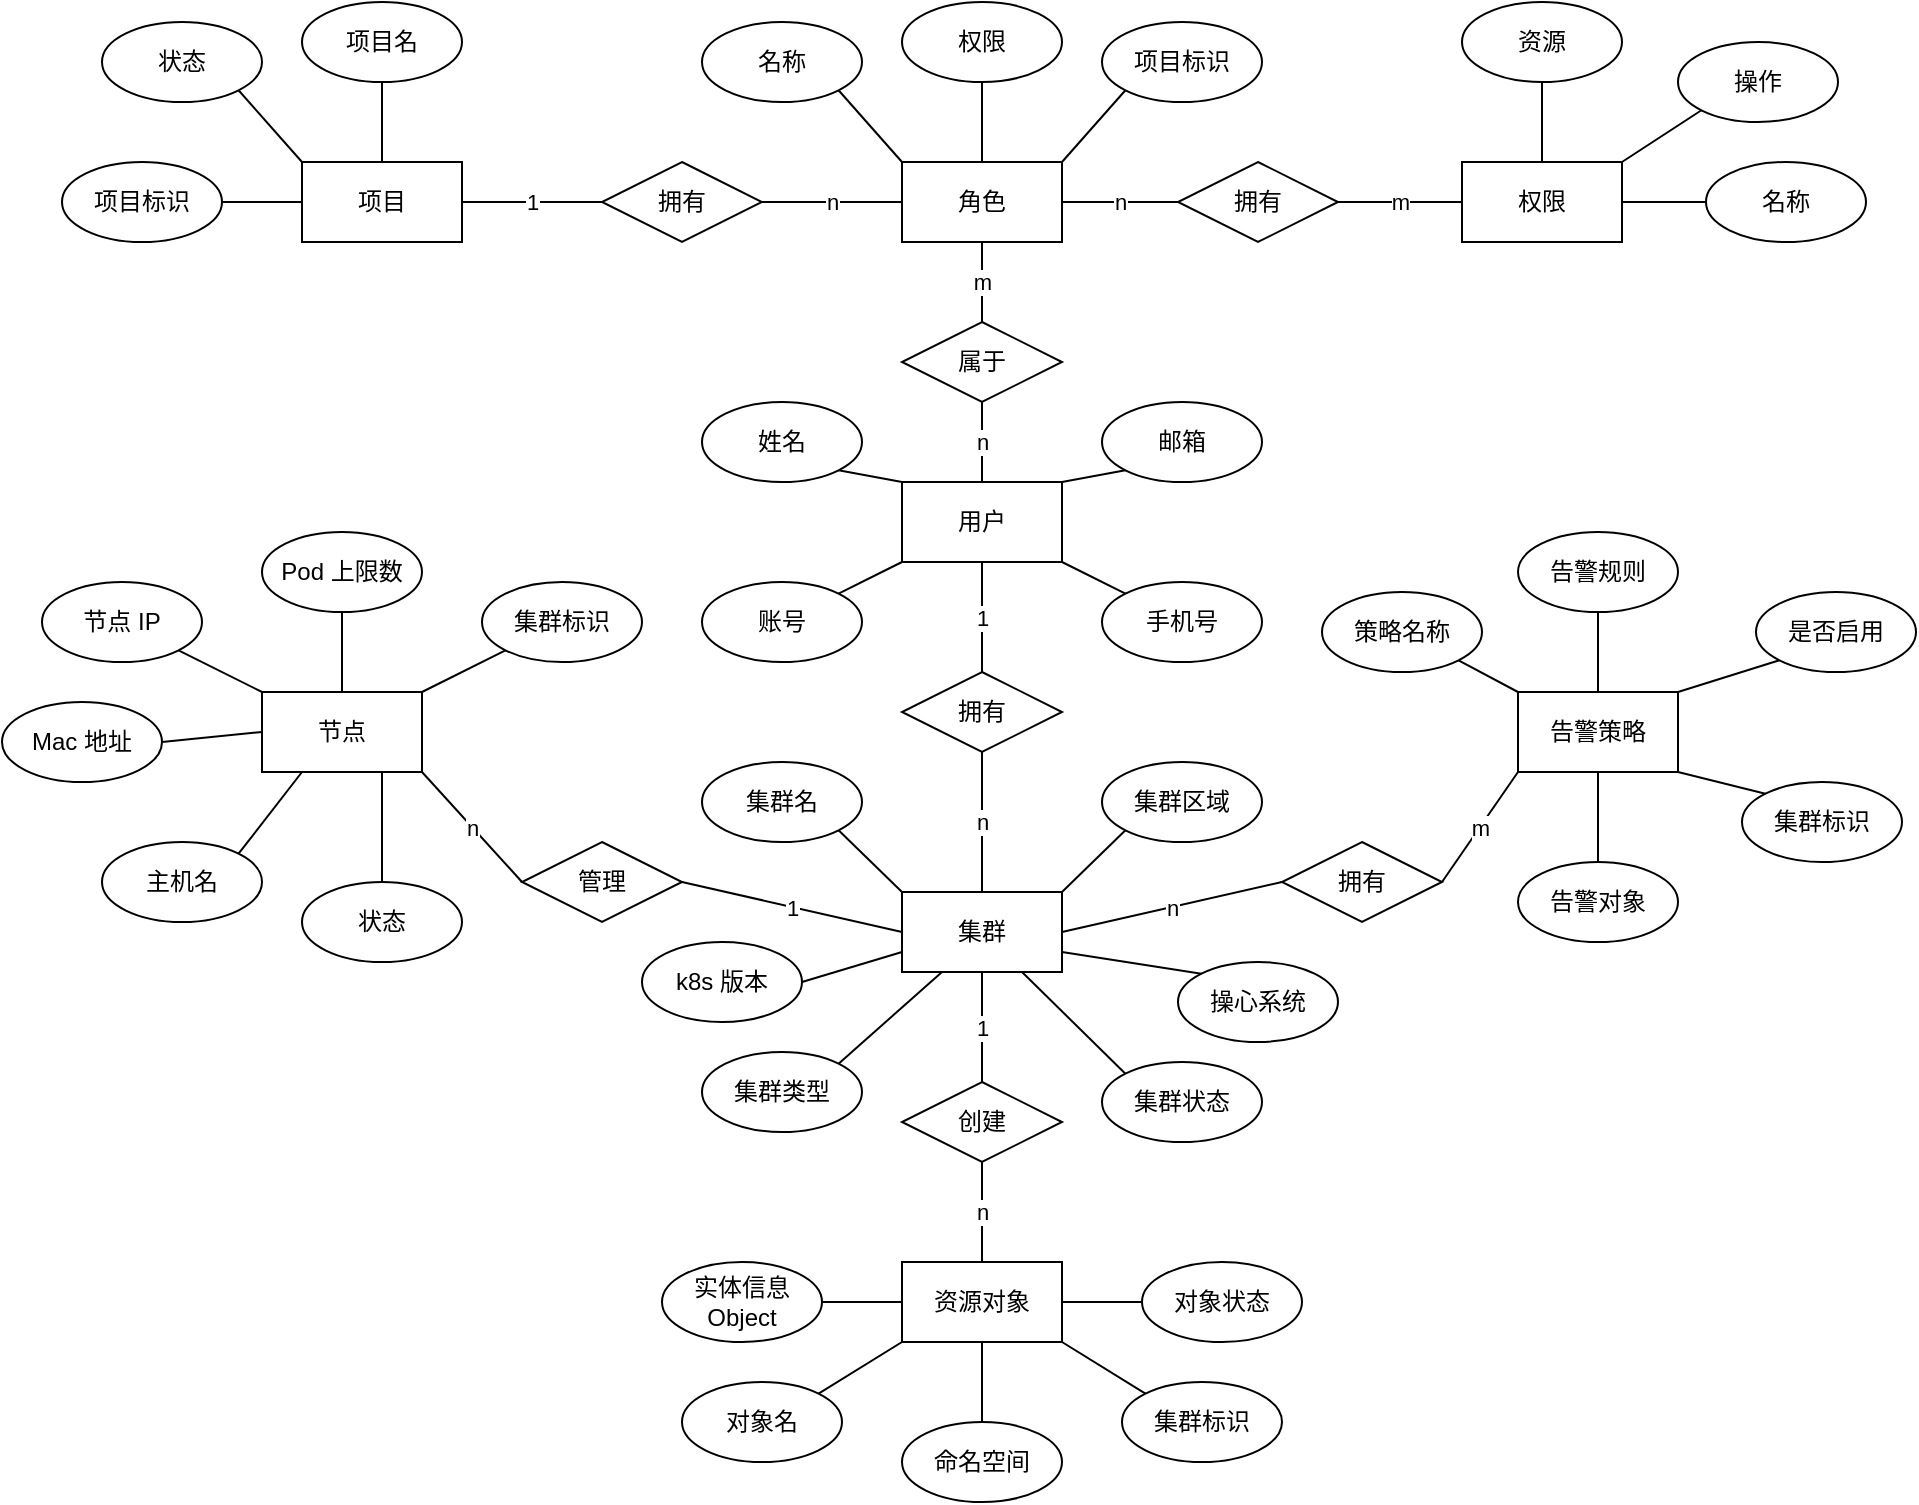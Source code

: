 <mxfile version="19.0.0" type="device"><diagram id="RnZVP1etDsjH3YR8nieD" name="Page-1"><mxGraphModel dx="1917" dy="993" grid="1" gridSize="10" guides="1" tooltips="1" connect="1" arrows="1" fold="1" page="1" pageScale="1" pageWidth="827" pageHeight="1169" math="0" shadow="0"><root><mxCell id="0"/><mxCell id="1" parent="0"/><mxCell id="qAUlLRK8Ggb_ubcgnNV7-116" value="" style="edgeStyle=orthogonalEdgeStyle;rounded=0;orthogonalLoop=1;jettySize=auto;html=1;endArrow=none;endFill=0;" edge="1" parent="1" source="qAUlLRK8Ggb_ubcgnNV7-1" target="qAUlLRK8Ggb_ubcgnNV7-83"><mxGeometry relative="1" as="geometry"/></mxCell><mxCell id="qAUlLRK8Ggb_ubcgnNV7-1" value="项目" style="rounded=0;whiteSpace=wrap;html=1;" vertex="1" parent="1"><mxGeometry x="20" y="280" width="80" height="40" as="geometry"/></mxCell><mxCell id="qAUlLRK8Ggb_ubcgnNV7-2" value="项目名" style="ellipse;whiteSpace=wrap;html=1;" vertex="1" parent="1"><mxGeometry x="20" y="200" width="80" height="40" as="geometry"/></mxCell><mxCell id="qAUlLRK8Ggb_ubcgnNV7-3" value="项目标识" style="ellipse;whiteSpace=wrap;html=1;" vertex="1" parent="1"><mxGeometry x="-100" y="280" width="80" height="40" as="geometry"/></mxCell><mxCell id="qAUlLRK8Ggb_ubcgnNV7-4" value="状态" style="ellipse;whiteSpace=wrap;html=1;" vertex="1" parent="1"><mxGeometry x="-80" y="210" width="80" height="40" as="geometry"/></mxCell><mxCell id="qAUlLRK8Ggb_ubcgnNV7-92" value="" style="edgeStyle=orthogonalEdgeStyle;rounded=0;orthogonalLoop=1;jettySize=auto;html=1;endArrow=none;endFill=0;" edge="1" parent="1" source="qAUlLRK8Ggb_ubcgnNV7-7" target="qAUlLRK8Ggb_ubcgnNV7-83"><mxGeometry relative="1" as="geometry"/></mxCell><mxCell id="qAUlLRK8Ggb_ubcgnNV7-7" value="角色" style="rounded=0;whiteSpace=wrap;html=1;" vertex="1" parent="1"><mxGeometry x="320" y="280" width="80" height="40" as="geometry"/></mxCell><mxCell id="qAUlLRK8Ggb_ubcgnNV7-8" value="用户" style="rounded=0;whiteSpace=wrap;html=1;" vertex="1" parent="1"><mxGeometry x="320" y="440" width="80" height="40" as="geometry"/></mxCell><mxCell id="qAUlLRK8Ggb_ubcgnNV7-9" value="账号" style="ellipse;whiteSpace=wrap;html=1;" vertex="1" parent="1"><mxGeometry x="220" y="490" width="80" height="40" as="geometry"/></mxCell><mxCell id="qAUlLRK8Ggb_ubcgnNV7-10" value="姓名" style="ellipse;whiteSpace=wrap;html=1;" vertex="1" parent="1"><mxGeometry x="220" y="400" width="80" height="40" as="geometry"/></mxCell><mxCell id="qAUlLRK8Ggb_ubcgnNV7-11" value="手机号" style="ellipse;whiteSpace=wrap;html=1;" vertex="1" parent="1"><mxGeometry x="420" y="490" width="80" height="40" as="geometry"/></mxCell><mxCell id="qAUlLRK8Ggb_ubcgnNV7-12" value="邮箱" style="ellipse;whiteSpace=wrap;html=1;" vertex="1" parent="1"><mxGeometry x="420" y="400" width="80" height="40" as="geometry"/></mxCell><mxCell id="qAUlLRK8Ggb_ubcgnNV7-14" value="" style="endArrow=none;html=1;rounded=0;entryX=0;entryY=0.5;entryDx=0;entryDy=0;exitX=1;exitY=0.5;exitDx=0;exitDy=0;" edge="1" parent="1" source="qAUlLRK8Ggb_ubcgnNV7-3" target="qAUlLRK8Ggb_ubcgnNV7-1"><mxGeometry width="50" height="50" relative="1" as="geometry"><mxPoint x="-130" y="430" as="sourcePoint"/><mxPoint x="-80" y="380" as="targetPoint"/></mxGeometry></mxCell><mxCell id="qAUlLRK8Ggb_ubcgnNV7-17" value="" style="endArrow=none;html=1;rounded=0;entryX=0.5;entryY=1;entryDx=0;entryDy=0;exitX=0.5;exitY=0;exitDx=0;exitDy=0;" edge="1" parent="1" source="qAUlLRK8Ggb_ubcgnNV7-1" target="qAUlLRK8Ggb_ubcgnNV7-2"><mxGeometry width="50" height="50" relative="1" as="geometry"><mxPoint x="-190" y="480" as="sourcePoint"/><mxPoint x="-140" y="430" as="targetPoint"/></mxGeometry></mxCell><mxCell id="qAUlLRK8Ggb_ubcgnNV7-18" value="" style="endArrow=none;html=1;rounded=0;entryX=0;entryY=0;entryDx=0;entryDy=0;exitX=1;exitY=1;exitDx=0;exitDy=0;" edge="1" parent="1" source="qAUlLRK8Ggb_ubcgnNV7-4" target="qAUlLRK8Ggb_ubcgnNV7-1"><mxGeometry width="50" height="50" relative="1" as="geometry"><mxPoint x="-140" y="470" as="sourcePoint"/><mxPoint x="-90" y="420" as="targetPoint"/></mxGeometry></mxCell><mxCell id="qAUlLRK8Ggb_ubcgnNV7-19" value="名称" style="ellipse;whiteSpace=wrap;html=1;" vertex="1" parent="1"><mxGeometry x="220" y="210" width="80" height="40" as="geometry"/></mxCell><mxCell id="qAUlLRK8Ggb_ubcgnNV7-20" value="权限" style="ellipse;whiteSpace=wrap;html=1;" vertex="1" parent="1"><mxGeometry x="320" y="200" width="80" height="40" as="geometry"/></mxCell><mxCell id="qAUlLRK8Ggb_ubcgnNV7-21" value="项目标识" style="ellipse;whiteSpace=wrap;html=1;" vertex="1" parent="1"><mxGeometry x="420" y="210" width="80" height="40" as="geometry"/></mxCell><mxCell id="qAUlLRK8Ggb_ubcgnNV7-25" value="权限" style="rounded=0;whiteSpace=wrap;html=1;" vertex="1" parent="1"><mxGeometry x="600" y="280" width="80" height="40" as="geometry"/></mxCell><mxCell id="qAUlLRK8Ggb_ubcgnNV7-26" value="名称" style="ellipse;whiteSpace=wrap;html=1;" vertex="1" parent="1"><mxGeometry x="722" y="280" width="80" height="40" as="geometry"/></mxCell><mxCell id="qAUlLRK8Ggb_ubcgnNV7-27" value="操作" style="ellipse;whiteSpace=wrap;html=1;" vertex="1" parent="1"><mxGeometry x="708" y="220" width="80" height="40" as="geometry"/></mxCell><mxCell id="qAUlLRK8Ggb_ubcgnNV7-28" value="资源" style="ellipse;whiteSpace=wrap;html=1;" vertex="1" parent="1"><mxGeometry x="600" y="200" width="80" height="40" as="geometry"/></mxCell><mxCell id="qAUlLRK8Ggb_ubcgnNV7-29" value="集群" style="rounded=0;whiteSpace=wrap;html=1;" vertex="1" parent="1"><mxGeometry x="320" y="645" width="80" height="40" as="geometry"/></mxCell><mxCell id="qAUlLRK8Ggb_ubcgnNV7-30" value="集群类型" style="ellipse;whiteSpace=wrap;html=1;" vertex="1" parent="1"><mxGeometry x="220" y="725" width="80" height="40" as="geometry"/></mxCell><mxCell id="qAUlLRK8Ggb_ubcgnNV7-31" value="集群名" style="ellipse;whiteSpace=wrap;html=1;" vertex="1" parent="1"><mxGeometry x="220" y="580" width="80" height="40" as="geometry"/></mxCell><mxCell id="qAUlLRK8Ggb_ubcgnNV7-32" value="操心系统" style="ellipse;whiteSpace=wrap;html=1;" vertex="1" parent="1"><mxGeometry x="458" y="680" width="80" height="40" as="geometry"/></mxCell><mxCell id="qAUlLRK8Ggb_ubcgnNV7-33" value="集群区域" style="ellipse;whiteSpace=wrap;html=1;" vertex="1" parent="1"><mxGeometry x="420" y="580" width="80" height="40" as="geometry"/></mxCell><mxCell id="qAUlLRK8Ggb_ubcgnNV7-34" value="k8s 版本" style="ellipse;whiteSpace=wrap;html=1;" vertex="1" parent="1"><mxGeometry x="190" y="670" width="80" height="40" as="geometry"/></mxCell><mxCell id="qAUlLRK8Ggb_ubcgnNV7-35" value="节点" style="rounded=0;whiteSpace=wrap;html=1;" vertex="1" parent="1"><mxGeometry y="545" width="80" height="40" as="geometry"/></mxCell><mxCell id="qAUlLRK8Ggb_ubcgnNV7-36" value="Mac 地址" style="ellipse;whiteSpace=wrap;html=1;" vertex="1" parent="1"><mxGeometry x="-130" y="550" width="80" height="40" as="geometry"/></mxCell><mxCell id="qAUlLRK8Ggb_ubcgnNV7-37" value="节点 IP" style="ellipse;whiteSpace=wrap;html=1;" vertex="1" parent="1"><mxGeometry x="-110" y="490" width="80" height="40" as="geometry"/></mxCell><mxCell id="qAUlLRK8Ggb_ubcgnNV7-38" value="集群标识" style="ellipse;whiteSpace=wrap;html=1;" vertex="1" parent="1"><mxGeometry x="110" y="490" width="80" height="40" as="geometry"/></mxCell><mxCell id="qAUlLRK8Ggb_ubcgnNV7-39" value="状态" style="ellipse;whiteSpace=wrap;html=1;" vertex="1" parent="1"><mxGeometry x="20" y="640" width="80" height="40" as="geometry"/></mxCell><mxCell id="qAUlLRK8Ggb_ubcgnNV7-40" value="主机名" style="ellipse;whiteSpace=wrap;html=1;" vertex="1" parent="1"><mxGeometry x="-80" y="620" width="80" height="40" as="geometry"/></mxCell><mxCell id="qAUlLRK8Ggb_ubcgnNV7-41" value="Pod 上限数" style="ellipse;whiteSpace=wrap;html=1;" vertex="1" parent="1"><mxGeometry y="465" width="80" height="40" as="geometry"/></mxCell><mxCell id="qAUlLRK8Ggb_ubcgnNV7-48" value="告警策略" style="rounded=0;whiteSpace=wrap;html=1;" vertex="1" parent="1"><mxGeometry x="628" y="545" width="80" height="40" as="geometry"/></mxCell><mxCell id="qAUlLRK8Ggb_ubcgnNV7-49" value="是否启用" style="ellipse;whiteSpace=wrap;html=1;" vertex="1" parent="1"><mxGeometry x="747" y="495" width="80" height="40" as="geometry"/></mxCell><mxCell id="qAUlLRK8Ggb_ubcgnNV7-50" value="告警规则" style="ellipse;whiteSpace=wrap;html=1;" vertex="1" parent="1"><mxGeometry x="628" y="465" width="80" height="40" as="geometry"/></mxCell><mxCell id="qAUlLRK8Ggb_ubcgnNV7-51" value="集群标识" style="ellipse;whiteSpace=wrap;html=1;" vertex="1" parent="1"><mxGeometry x="740" y="590" width="80" height="40" as="geometry"/></mxCell><mxCell id="qAUlLRK8Ggb_ubcgnNV7-52" value="策略名称" style="ellipse;whiteSpace=wrap;html=1;" vertex="1" parent="1"><mxGeometry x="530" y="495" width="80" height="40" as="geometry"/></mxCell><mxCell id="qAUlLRK8Ggb_ubcgnNV7-53" value="告警对象" style="ellipse;whiteSpace=wrap;html=1;" vertex="1" parent="1"><mxGeometry x="628" y="630" width="80" height="40" as="geometry"/></mxCell><mxCell id="qAUlLRK8Ggb_ubcgnNV7-54" value="资源对象" style="rounded=0;whiteSpace=wrap;html=1;" vertex="1" parent="1"><mxGeometry x="320" y="830" width="80" height="40" as="geometry"/></mxCell><mxCell id="qAUlLRK8Ggb_ubcgnNV7-55" value="命名空间" style="ellipse;whiteSpace=wrap;html=1;" vertex="1" parent="1"><mxGeometry x="320" y="910" width="80" height="40" as="geometry"/></mxCell><mxCell id="qAUlLRK8Ggb_ubcgnNV7-56" value="对象名" style="ellipse;whiteSpace=wrap;html=1;" vertex="1" parent="1"><mxGeometry x="210" y="890" width="80" height="40" as="geometry"/></mxCell><mxCell id="qAUlLRK8Ggb_ubcgnNV7-57" value="对象状态" style="ellipse;whiteSpace=wrap;html=1;" vertex="1" parent="1"><mxGeometry x="440" y="830" width="80" height="40" as="geometry"/></mxCell><mxCell id="qAUlLRK8Ggb_ubcgnNV7-58" value="实体信息 Object" style="ellipse;whiteSpace=wrap;html=1;" vertex="1" parent="1"><mxGeometry x="200" y="830" width="80" height="40" as="geometry"/></mxCell><mxCell id="qAUlLRK8Ggb_ubcgnNV7-59" value="集群标识" style="ellipse;whiteSpace=wrap;html=1;" vertex="1" parent="1"><mxGeometry x="430" y="890" width="80" height="40" as="geometry"/></mxCell><mxCell id="qAUlLRK8Ggb_ubcgnNV7-61" value="" style="endArrow=none;html=1;rounded=0;entryX=0.5;entryY=0;entryDx=0;entryDy=0;exitX=0.5;exitY=1;exitDx=0;exitDy=0;" edge="1" parent="1" source="qAUlLRK8Ggb_ubcgnNV7-20" target="qAUlLRK8Ggb_ubcgnNV7-7"><mxGeometry width="50" height="50" relative="1" as="geometry"><mxPoint x="-80" y="450" as="sourcePoint"/><mxPoint x="-30" y="400" as="targetPoint"/></mxGeometry></mxCell><mxCell id="qAUlLRK8Ggb_ubcgnNV7-62" value="" style="endArrow=none;html=1;rounded=0;entryX=0;entryY=0;entryDx=0;entryDy=0;exitX=1;exitY=1;exitDx=0;exitDy=0;" edge="1" parent="1" source="qAUlLRK8Ggb_ubcgnNV7-19" target="qAUlLRK8Ggb_ubcgnNV7-7"><mxGeometry width="50" height="50" relative="1" as="geometry"><mxPoint x="40" y="430" as="sourcePoint"/><mxPoint x="90" y="390" as="targetPoint"/></mxGeometry></mxCell><mxCell id="qAUlLRK8Ggb_ubcgnNV7-63" value="" style="endArrow=none;html=1;rounded=0;entryX=0;entryY=1;entryDx=0;entryDy=0;exitX=1;exitY=0;exitDx=0;exitDy=0;" edge="1" parent="1" source="qAUlLRK8Ggb_ubcgnNV7-7" target="qAUlLRK8Ggb_ubcgnNV7-21"><mxGeometry width="50" height="50" relative="1" as="geometry"><mxPoint x="430" y="300" as="sourcePoint"/><mxPoint x="130" y="390" as="targetPoint"/></mxGeometry></mxCell><mxCell id="qAUlLRK8Ggb_ubcgnNV7-64" value="" style="endArrow=none;html=1;rounded=0;entryX=0.5;entryY=1;entryDx=0;entryDy=0;" edge="1" parent="1" source="qAUlLRK8Ggb_ubcgnNV7-25" target="qAUlLRK8Ggb_ubcgnNV7-28"><mxGeometry width="50" height="50" relative="1" as="geometry"><mxPoint x="610" y="490" as="sourcePoint"/><mxPoint x="650" y="220" as="targetPoint"/></mxGeometry></mxCell><mxCell id="qAUlLRK8Ggb_ubcgnNV7-65" value="" style="endArrow=none;html=1;rounded=0;entryX=0;entryY=1;entryDx=0;entryDy=0;exitX=1;exitY=0;exitDx=0;exitDy=0;" edge="1" parent="1" source="qAUlLRK8Ggb_ubcgnNV7-25" target="qAUlLRK8Ggb_ubcgnNV7-27"><mxGeometry width="50" height="50" relative="1" as="geometry"><mxPoint x="120" y="420" as="sourcePoint"/><mxPoint x="170" y="370" as="targetPoint"/></mxGeometry></mxCell><mxCell id="qAUlLRK8Ggb_ubcgnNV7-66" value="" style="endArrow=none;html=1;rounded=0;entryX=0;entryY=0.5;entryDx=0;entryDy=0;exitX=1;exitY=0.5;exitDx=0;exitDy=0;" edge="1" parent="1" source="qAUlLRK8Ggb_ubcgnNV7-25" target="qAUlLRK8Ggb_ubcgnNV7-26"><mxGeometry width="50" height="50" relative="1" as="geometry"><mxPoint x="640" y="490" as="sourcePoint"/><mxPoint x="690" y="440" as="targetPoint"/></mxGeometry></mxCell><mxCell id="qAUlLRK8Ggb_ubcgnNV7-67" value="拥有" style="rhombus;whiteSpace=wrap;html=1;" vertex="1" parent="1"><mxGeometry x="458" y="280" width="80" height="40" as="geometry"/></mxCell><mxCell id="qAUlLRK8Ggb_ubcgnNV7-71" value="n" style="endArrow=none;html=1;rounded=0;endFill=0;exitX=1;exitY=0.5;exitDx=0;exitDy=0;entryX=0;entryY=0.5;entryDx=0;entryDy=0;" edge="1" parent="1" source="qAUlLRK8Ggb_ubcgnNV7-7" target="qAUlLRK8Ggb_ubcgnNV7-67"><mxGeometry relative="1" as="geometry"><mxPoint x="560" y="400" as="sourcePoint"/><mxPoint x="660" y="400" as="targetPoint"/></mxGeometry></mxCell><mxCell id="qAUlLRK8Ggb_ubcgnNV7-72" value="n" style="edgeLabel;resizable=0;html=1;align=center;verticalAlign=middle;" connectable="0" vertex="1" parent="qAUlLRK8Ggb_ubcgnNV7-71"><mxGeometry relative="1" as="geometry"/></mxCell><mxCell id="qAUlLRK8Ggb_ubcgnNV7-73" value="" style="endArrow=none;html=1;rounded=0;endFill=0;exitX=1;exitY=0.5;exitDx=0;exitDy=0;entryX=0;entryY=0.5;entryDx=0;entryDy=0;" edge="1" parent="1" source="qAUlLRK8Ggb_ubcgnNV7-67" target="qAUlLRK8Ggb_ubcgnNV7-25"><mxGeometry relative="1" as="geometry"><mxPoint x="570" y="410" as="sourcePoint"/><mxPoint x="670" y="410" as="targetPoint"/></mxGeometry></mxCell><mxCell id="qAUlLRK8Ggb_ubcgnNV7-74" value="m" style="edgeLabel;resizable=0;html=1;align=center;verticalAlign=middle;" connectable="0" vertex="1" parent="qAUlLRK8Ggb_ubcgnNV7-73"><mxGeometry relative="1" as="geometry"/></mxCell><mxCell id="qAUlLRK8Ggb_ubcgnNV7-75" value="" style="endArrow=none;html=1;rounded=0;endFill=0;entryX=0;entryY=0.5;entryDx=0;entryDy=0;exitX=1;exitY=0.5;exitDx=0;exitDy=0;" edge="1" parent="1" source="qAUlLRK8Ggb_ubcgnNV7-83" target="qAUlLRK8Ggb_ubcgnNV7-7"><mxGeometry relative="1" as="geometry"><mxPoint x="100" y="90" as="sourcePoint"/><mxPoint x="200" y="130" as="targetPoint"/></mxGeometry></mxCell><mxCell id="qAUlLRK8Ggb_ubcgnNV7-76" value="n" style="edgeLabel;resizable=0;html=1;align=center;verticalAlign=middle;" connectable="0" vertex="1" parent="qAUlLRK8Ggb_ubcgnNV7-75"><mxGeometry relative="1" as="geometry"/></mxCell><mxCell id="qAUlLRK8Ggb_ubcgnNV7-83" value="拥有" style="rhombus;whiteSpace=wrap;html=1;" vertex="1" parent="1"><mxGeometry x="170" y="280" width="80" height="40" as="geometry"/></mxCell><mxCell id="qAUlLRK8Ggb_ubcgnNV7-84" value="" style="endArrow=none;html=1;rounded=0;endFill=0;entryX=0;entryY=0.5;entryDx=0;entryDy=0;exitX=1;exitY=0.5;exitDx=0;exitDy=0;" edge="1" parent="1" source="qAUlLRK8Ggb_ubcgnNV7-1" target="qAUlLRK8Ggb_ubcgnNV7-83"><mxGeometry relative="1" as="geometry"><mxPoint x="120" y="350" as="sourcePoint"/><mxPoint x="200" y="350" as="targetPoint"/></mxGeometry></mxCell><mxCell id="qAUlLRK8Ggb_ubcgnNV7-85" value="1" style="edgeLabel;resizable=0;html=1;align=center;verticalAlign=middle;" connectable="0" vertex="1" parent="qAUlLRK8Ggb_ubcgnNV7-84"><mxGeometry relative="1" as="geometry"/></mxCell><mxCell id="qAUlLRK8Ggb_ubcgnNV7-86" value="属于" style="rhombus;whiteSpace=wrap;html=1;" vertex="1" parent="1"><mxGeometry x="320" y="360" width="80" height="40" as="geometry"/></mxCell><mxCell id="qAUlLRK8Ggb_ubcgnNV7-87" value="" style="endArrow=none;html=1;rounded=0;endFill=0;entryX=0.5;entryY=0;entryDx=0;entryDy=0;exitX=0.5;exitY=1;exitDx=0;exitDy=0;" edge="1" parent="1" source="qAUlLRK8Ggb_ubcgnNV7-86" target="qAUlLRK8Ggb_ubcgnNV7-8"><mxGeometry relative="1" as="geometry"><mxPoint x="260" y="310" as="sourcePoint"/><mxPoint x="330" y="310" as="targetPoint"/></mxGeometry></mxCell><mxCell id="qAUlLRK8Ggb_ubcgnNV7-88" value="n" style="edgeLabel;resizable=0;html=1;align=center;verticalAlign=middle;" connectable="0" vertex="1" parent="qAUlLRK8Ggb_ubcgnNV7-87"><mxGeometry relative="1" as="geometry"/></mxCell><mxCell id="qAUlLRK8Ggb_ubcgnNV7-90" value="" style="endArrow=none;html=1;rounded=0;endFill=0;exitX=0.5;exitY=1;exitDx=0;exitDy=0;entryX=0.5;entryY=0;entryDx=0;entryDy=0;" edge="1" parent="1" source="qAUlLRK8Ggb_ubcgnNV7-7" target="qAUlLRK8Ggb_ubcgnNV7-86"><mxGeometry relative="1" as="geometry"><mxPoint x="538" y="350" as="sourcePoint"/><mxPoint x="600" y="350" as="targetPoint"/></mxGeometry></mxCell><mxCell id="qAUlLRK8Ggb_ubcgnNV7-91" value="m" style="edgeLabel;resizable=0;html=1;align=center;verticalAlign=middle;" connectable="0" vertex="1" parent="qAUlLRK8Ggb_ubcgnNV7-90"><mxGeometry relative="1" as="geometry"/></mxCell><mxCell id="qAUlLRK8Ggb_ubcgnNV7-93" value="" style="endArrow=none;html=1;rounded=0;entryX=0;entryY=0;entryDx=0;entryDy=0;exitX=1;exitY=1;exitDx=0;exitDy=0;" edge="1" parent="1" source="qAUlLRK8Ggb_ubcgnNV7-10" target="qAUlLRK8Ggb_ubcgnNV7-8"><mxGeometry width="50" height="50" relative="1" as="geometry"><mxPoint x="80" y="420" as="sourcePoint"/><mxPoint x="130" y="370" as="targetPoint"/></mxGeometry></mxCell><mxCell id="qAUlLRK8Ggb_ubcgnNV7-94" value="" style="endArrow=none;html=1;rounded=0;entryX=0;entryY=1;entryDx=0;entryDy=0;exitX=1;exitY=0;exitDx=0;exitDy=0;" edge="1" parent="1" source="qAUlLRK8Ggb_ubcgnNV7-9" target="qAUlLRK8Ggb_ubcgnNV7-8"><mxGeometry width="50" height="50" relative="1" as="geometry"><mxPoint x="-100" y="450" as="sourcePoint"/><mxPoint x="-50" y="400" as="targetPoint"/></mxGeometry></mxCell><mxCell id="qAUlLRK8Ggb_ubcgnNV7-95" value="" style="endArrow=none;html=1;rounded=0;entryX=0;entryY=1;entryDx=0;entryDy=0;exitX=1;exitY=0;exitDx=0;exitDy=0;" edge="1" parent="1" source="qAUlLRK8Ggb_ubcgnNV7-8" target="qAUlLRK8Ggb_ubcgnNV7-12"><mxGeometry width="50" height="50" relative="1" as="geometry"><mxPoint x="20" y="440" as="sourcePoint"/><mxPoint x="70" y="390" as="targetPoint"/></mxGeometry></mxCell><mxCell id="qAUlLRK8Ggb_ubcgnNV7-96" value="" style="endArrow=none;html=1;rounded=0;entryX=0;entryY=0;entryDx=0;entryDy=0;exitX=1;exitY=1;exitDx=0;exitDy=0;" edge="1" parent="1" source="qAUlLRK8Ggb_ubcgnNV7-8" target="qAUlLRK8Ggb_ubcgnNV7-11"><mxGeometry width="50" height="50" relative="1" as="geometry"><mxPoint x="260" y="600" as="sourcePoint"/><mxPoint x="310" y="550" as="targetPoint"/></mxGeometry></mxCell><mxCell id="qAUlLRK8Ggb_ubcgnNV7-97" value="拥有" style="rhombus;whiteSpace=wrap;html=1;" vertex="1" parent="1"><mxGeometry x="320" y="535" width="80" height="40" as="geometry"/></mxCell><mxCell id="qAUlLRK8Ggb_ubcgnNV7-98" value="" style="endArrow=none;html=1;rounded=0;endFill=0;entryX=0.5;entryY=0;entryDx=0;entryDy=0;exitX=0.5;exitY=1;exitDx=0;exitDy=0;" edge="1" parent="1" source="qAUlLRK8Ggb_ubcgnNV7-8" target="qAUlLRK8Ggb_ubcgnNV7-97"><mxGeometry relative="1" as="geometry"><mxPoint x="130" y="399" as="sourcePoint"/><mxPoint x="200" y="399" as="targetPoint"/></mxGeometry></mxCell><mxCell id="qAUlLRK8Ggb_ubcgnNV7-99" value="1" style="edgeLabel;resizable=0;html=1;align=center;verticalAlign=middle;" connectable="0" vertex="1" parent="qAUlLRK8Ggb_ubcgnNV7-98"><mxGeometry relative="1" as="geometry"/></mxCell><mxCell id="qAUlLRK8Ggb_ubcgnNV7-100" value="" style="endArrow=none;html=1;rounded=0;endFill=0;entryX=0.5;entryY=0;entryDx=0;entryDy=0;exitX=0.5;exitY=1;exitDx=0;exitDy=0;" edge="1" parent="1" source="qAUlLRK8Ggb_ubcgnNV7-97" target="qAUlLRK8Ggb_ubcgnNV7-29"><mxGeometry relative="1" as="geometry"><mxPoint x="126" y="370" as="sourcePoint"/><mxPoint x="196" y="370" as="targetPoint"/></mxGeometry></mxCell><mxCell id="qAUlLRK8Ggb_ubcgnNV7-101" value="n" style="edgeLabel;resizable=0;html=1;align=center;verticalAlign=middle;" connectable="0" vertex="1" parent="qAUlLRK8Ggb_ubcgnNV7-100"><mxGeometry relative="1" as="geometry"/></mxCell><mxCell id="qAUlLRK8Ggb_ubcgnNV7-102" value="管理" style="rhombus;whiteSpace=wrap;html=1;" vertex="1" parent="1"><mxGeometry x="130" y="620" width="80" height="40" as="geometry"/></mxCell><mxCell id="qAUlLRK8Ggb_ubcgnNV7-103" value="" style="endArrow=none;html=1;rounded=0;endFill=0;entryX=1;entryY=0.5;entryDx=0;entryDy=0;exitX=0;exitY=0.5;exitDx=0;exitDy=0;" edge="1" parent="1" source="qAUlLRK8Ggb_ubcgnNV7-29" target="qAUlLRK8Ggb_ubcgnNV7-102"><mxGeometry relative="1" as="geometry"><mxPoint x="140" y="715" as="sourcePoint"/><mxPoint x="140" y="770" as="targetPoint"/></mxGeometry></mxCell><mxCell id="qAUlLRK8Ggb_ubcgnNV7-104" value="1" style="edgeLabel;resizable=0;html=1;align=center;verticalAlign=middle;" connectable="0" vertex="1" parent="qAUlLRK8Ggb_ubcgnNV7-103"><mxGeometry relative="1" as="geometry"/></mxCell><mxCell id="qAUlLRK8Ggb_ubcgnNV7-105" value="" style="endArrow=none;html=1;rounded=0;endFill=0;entryX=1;entryY=1;entryDx=0;entryDy=0;exitX=0;exitY=0.5;exitDx=0;exitDy=0;" edge="1" parent="1" source="qAUlLRK8Ggb_ubcgnNV7-102" target="qAUlLRK8Ggb_ubcgnNV7-35"><mxGeometry relative="1" as="geometry"><mxPoint x="90" y="735" as="sourcePoint"/><mxPoint x="90" y="805" as="targetPoint"/></mxGeometry></mxCell><mxCell id="qAUlLRK8Ggb_ubcgnNV7-106" value="n" style="edgeLabel;resizable=0;html=1;align=center;verticalAlign=middle;" connectable="0" vertex="1" parent="qAUlLRK8Ggb_ubcgnNV7-105"><mxGeometry relative="1" as="geometry"/></mxCell><mxCell id="qAUlLRK8Ggb_ubcgnNV7-107" value="拥有" style="rhombus;whiteSpace=wrap;html=1;" vertex="1" parent="1"><mxGeometry x="510" y="620" width="80" height="40" as="geometry"/></mxCell><mxCell id="qAUlLRK8Ggb_ubcgnNV7-108" value="" style="endArrow=none;html=1;rounded=0;endFill=0;entryX=0;entryY=0.5;entryDx=0;entryDy=0;exitX=1;exitY=0.5;exitDx=0;exitDy=0;" edge="1" parent="1" source="qAUlLRK8Ggb_ubcgnNV7-29" target="qAUlLRK8Ggb_ubcgnNV7-107"><mxGeometry relative="1" as="geometry"><mxPoint x="370" y="585" as="sourcePoint"/><mxPoint x="370" y="655" as="targetPoint"/></mxGeometry></mxCell><mxCell id="qAUlLRK8Ggb_ubcgnNV7-109" value="n" style="edgeLabel;resizable=0;html=1;align=center;verticalAlign=middle;" connectable="0" vertex="1" parent="qAUlLRK8Ggb_ubcgnNV7-108"><mxGeometry relative="1" as="geometry"/></mxCell><mxCell id="qAUlLRK8Ggb_ubcgnNV7-110" value="" style="endArrow=none;html=1;rounded=0;endFill=0;exitX=1;exitY=0.5;exitDx=0;exitDy=0;entryX=0;entryY=1;entryDx=0;entryDy=0;" edge="1" parent="1" source="qAUlLRK8Ggb_ubcgnNV7-107" target="qAUlLRK8Ggb_ubcgnNV7-48"><mxGeometry relative="1" as="geometry"><mxPoint x="538" y="450" as="sourcePoint"/><mxPoint x="600" y="450" as="targetPoint"/></mxGeometry></mxCell><mxCell id="qAUlLRK8Ggb_ubcgnNV7-111" value="m" style="edgeLabel;resizable=0;html=1;align=center;verticalAlign=middle;" connectable="0" vertex="1" parent="qAUlLRK8Ggb_ubcgnNV7-110"><mxGeometry relative="1" as="geometry"/></mxCell><mxCell id="qAUlLRK8Ggb_ubcgnNV7-115" value="创建" style="rhombus;whiteSpace=wrap;html=1;" vertex="1" parent="1"><mxGeometry x="320" y="740" width="80" height="40" as="geometry"/></mxCell><mxCell id="qAUlLRK8Ggb_ubcgnNV7-118" value="" style="endArrow=none;html=1;rounded=0;endFill=0;entryX=0.5;entryY=0;entryDx=0;entryDy=0;exitX=0.5;exitY=1;exitDx=0;exitDy=0;" edge="1" parent="1" source="qAUlLRK8Ggb_ubcgnNV7-29" target="qAUlLRK8Ggb_ubcgnNV7-115"><mxGeometry relative="1" as="geometry"><mxPoint x="20" y="869.5" as="sourcePoint"/><mxPoint x="90" y="869.5" as="targetPoint"/></mxGeometry></mxCell><mxCell id="qAUlLRK8Ggb_ubcgnNV7-119" value="1" style="edgeLabel;resizable=0;html=1;align=center;verticalAlign=middle;" connectable="0" vertex="1" parent="qAUlLRK8Ggb_ubcgnNV7-118"><mxGeometry relative="1" as="geometry"/></mxCell><mxCell id="qAUlLRK8Ggb_ubcgnNV7-120" value="" style="endArrow=none;html=1;rounded=0;endFill=0;entryX=0.5;entryY=1;entryDx=0;entryDy=0;exitX=0.5;exitY=0;exitDx=0;exitDy=0;" edge="1" parent="1" source="qAUlLRK8Ggb_ubcgnNV7-54" target="qAUlLRK8Ggb_ubcgnNV7-115"><mxGeometry relative="1" as="geometry"><mxPoint x="120" y="795" as="sourcePoint"/><mxPoint x="70" y="740" as="targetPoint"/></mxGeometry></mxCell><mxCell id="qAUlLRK8Ggb_ubcgnNV7-121" value="n" style="edgeLabel;resizable=0;html=1;align=center;verticalAlign=middle;" connectable="0" vertex="1" parent="qAUlLRK8Ggb_ubcgnNV7-120"><mxGeometry relative="1" as="geometry"/></mxCell><mxCell id="qAUlLRK8Ggb_ubcgnNV7-122" style="edgeStyle=orthogonalEdgeStyle;rounded=0;orthogonalLoop=1;jettySize=auto;html=1;exitX=0.5;exitY=1;exitDx=0;exitDy=0;endArrow=none;endFill=0;" edge="1" parent="1" source="qAUlLRK8Ggb_ubcgnNV7-30" target="qAUlLRK8Ggb_ubcgnNV7-30"><mxGeometry relative="1" as="geometry"/></mxCell><mxCell id="qAUlLRK8Ggb_ubcgnNV7-123" value="集群状态" style="ellipse;whiteSpace=wrap;html=1;" vertex="1" parent="1"><mxGeometry x="420" y="730" width="80" height="40" as="geometry"/></mxCell><mxCell id="qAUlLRK8Ggb_ubcgnNV7-126" value="" style="endArrow=none;html=1;rounded=0;entryX=0;entryY=0.75;entryDx=0;entryDy=0;exitX=1;exitY=0.5;exitDx=0;exitDy=0;" edge="1" parent="1" source="qAUlLRK8Ggb_ubcgnNV7-34" target="qAUlLRK8Ggb_ubcgnNV7-29"><mxGeometry width="50" height="50" relative="1" as="geometry"><mxPoint x="40" y="800" as="sourcePoint"/><mxPoint x="90" y="750" as="targetPoint"/></mxGeometry></mxCell><mxCell id="qAUlLRK8Ggb_ubcgnNV7-127" value="" style="endArrow=none;html=1;rounded=0;entryX=0.25;entryY=1;entryDx=0;entryDy=0;exitX=1;exitY=0;exitDx=0;exitDy=0;" edge="1" parent="1" source="qAUlLRK8Ggb_ubcgnNV7-30" target="qAUlLRK8Ggb_ubcgnNV7-29"><mxGeometry width="50" height="50" relative="1" as="geometry"><mxPoint x="10" y="820" as="sourcePoint"/><mxPoint x="60" y="770" as="targetPoint"/></mxGeometry></mxCell><mxCell id="qAUlLRK8Ggb_ubcgnNV7-128" value="" style="endArrow=none;html=1;rounded=0;entryX=0;entryY=0;entryDx=0;entryDy=0;exitX=1;exitY=0.75;exitDx=0;exitDy=0;" edge="1" parent="1" source="qAUlLRK8Ggb_ubcgnNV7-29" target="qAUlLRK8Ggb_ubcgnNV7-32"><mxGeometry width="50" height="50" relative="1" as="geometry"><mxPoint x="20" y="790" as="sourcePoint"/><mxPoint x="70" y="740" as="targetPoint"/></mxGeometry></mxCell><mxCell id="qAUlLRK8Ggb_ubcgnNV7-129" value="" style="endArrow=none;html=1;rounded=0;entryX=0;entryY=0;entryDx=0;entryDy=0;exitX=0.75;exitY=1;exitDx=0;exitDy=0;" edge="1" parent="1" source="qAUlLRK8Ggb_ubcgnNV7-29" target="qAUlLRK8Ggb_ubcgnNV7-123"><mxGeometry width="50" height="50" relative="1" as="geometry"><mxPoint x="390" y="710" as="sourcePoint"/><mxPoint x="-30" y="710" as="targetPoint"/></mxGeometry></mxCell><mxCell id="qAUlLRK8Ggb_ubcgnNV7-130" value="" style="endArrow=none;html=1;rounded=0;entryX=0;entryY=0;entryDx=0;entryDy=0;exitX=1;exitY=1;exitDx=0;exitDy=0;" edge="1" parent="1" source="qAUlLRK8Ggb_ubcgnNV7-31" target="qAUlLRK8Ggb_ubcgnNV7-29"><mxGeometry width="50" height="50" relative="1" as="geometry"><mxPoint x="-80" y="720" as="sourcePoint"/><mxPoint x="-30" y="670" as="targetPoint"/></mxGeometry></mxCell><mxCell id="qAUlLRK8Ggb_ubcgnNV7-131" value="" style="endArrow=none;html=1;rounded=0;entryX=0;entryY=1;entryDx=0;entryDy=0;exitX=1;exitY=0;exitDx=0;exitDy=0;" edge="1" parent="1" source="qAUlLRK8Ggb_ubcgnNV7-29" target="qAUlLRK8Ggb_ubcgnNV7-33"><mxGeometry width="50" height="50" relative="1" as="geometry"><mxPoint x="-100" y="780" as="sourcePoint"/><mxPoint x="-50" y="730" as="targetPoint"/></mxGeometry></mxCell><mxCell id="qAUlLRK8Ggb_ubcgnNV7-132" style="edgeStyle=orthogonalEdgeStyle;rounded=0;orthogonalLoop=1;jettySize=auto;html=1;exitX=0.5;exitY=1;exitDx=0;exitDy=0;endArrow=none;endFill=0;" edge="1" parent="1" source="qAUlLRK8Ggb_ubcgnNV7-123" target="qAUlLRK8Ggb_ubcgnNV7-123"><mxGeometry relative="1" as="geometry"/></mxCell><mxCell id="qAUlLRK8Ggb_ubcgnNV7-133" value="" style="endArrow=none;html=1;rounded=0;entryX=0.5;entryY=1;entryDx=0;entryDy=0;exitX=0.5;exitY=0;exitDx=0;exitDy=0;" edge="1" parent="1" source="qAUlLRK8Ggb_ubcgnNV7-35" target="qAUlLRK8Ggb_ubcgnNV7-41"><mxGeometry width="50" height="50" relative="1" as="geometry"><mxPoint x="-150" y="770" as="sourcePoint"/><mxPoint x="-100" y="720" as="targetPoint"/></mxGeometry></mxCell><mxCell id="qAUlLRK8Ggb_ubcgnNV7-134" value="" style="endArrow=none;html=1;rounded=0;entryX=0;entryY=1;entryDx=0;entryDy=0;exitX=1;exitY=0;exitDx=0;exitDy=0;" edge="1" parent="1" source="qAUlLRK8Ggb_ubcgnNV7-35" target="qAUlLRK8Ggb_ubcgnNV7-38"><mxGeometry width="50" height="50" relative="1" as="geometry"><mxPoint x="-180" y="750" as="sourcePoint"/><mxPoint x="-130" y="700" as="targetPoint"/></mxGeometry></mxCell><mxCell id="qAUlLRK8Ggb_ubcgnNV7-135" value="" style="endArrow=none;html=1;rounded=0;entryX=0;entryY=0;entryDx=0;entryDy=0;exitX=1;exitY=1;exitDx=0;exitDy=0;" edge="1" parent="1" source="qAUlLRK8Ggb_ubcgnNV7-37" target="qAUlLRK8Ggb_ubcgnNV7-35"><mxGeometry width="50" height="50" relative="1" as="geometry"><mxPoint x="-130" y="750" as="sourcePoint"/><mxPoint x="-80" y="700" as="targetPoint"/></mxGeometry></mxCell><mxCell id="qAUlLRK8Ggb_ubcgnNV7-136" value="" style="endArrow=none;html=1;rounded=0;entryX=0;entryY=0.5;entryDx=0;entryDy=0;exitX=1;exitY=0.5;exitDx=0;exitDy=0;" edge="1" parent="1" source="qAUlLRK8Ggb_ubcgnNV7-36" target="qAUlLRK8Ggb_ubcgnNV7-35"><mxGeometry width="50" height="50" relative="1" as="geometry"><mxPoint x="-140" y="770" as="sourcePoint"/><mxPoint x="-90" y="720" as="targetPoint"/></mxGeometry></mxCell><mxCell id="qAUlLRK8Ggb_ubcgnNV7-137" value="" style="endArrow=none;html=1;rounded=0;entryX=0.25;entryY=1;entryDx=0;entryDy=0;exitX=1;exitY=0;exitDx=0;exitDy=0;" edge="1" parent="1" source="qAUlLRK8Ggb_ubcgnNV7-40" target="qAUlLRK8Ggb_ubcgnNV7-35"><mxGeometry width="50" height="50" relative="1" as="geometry"><mxPoint x="-120" y="770" as="sourcePoint"/><mxPoint x="-70" y="720" as="targetPoint"/></mxGeometry></mxCell><mxCell id="qAUlLRK8Ggb_ubcgnNV7-138" value="" style="endArrow=none;html=1;rounded=0;entryX=0.75;entryY=1;entryDx=0;entryDy=0;" edge="1" parent="1" source="qAUlLRK8Ggb_ubcgnNV7-39" target="qAUlLRK8Ggb_ubcgnNV7-35"><mxGeometry width="50" height="50" relative="1" as="geometry"><mxPoint x="-110" y="790" as="sourcePoint"/><mxPoint x="-60" y="740" as="targetPoint"/></mxGeometry></mxCell><mxCell id="qAUlLRK8Ggb_ubcgnNV7-139" value="" style="endArrow=none;html=1;rounded=0;entryX=0;entryY=0.5;entryDx=0;entryDy=0;exitX=1;exitY=0.5;exitDx=0;exitDy=0;" edge="1" parent="1" source="qAUlLRK8Ggb_ubcgnNV7-58" target="qAUlLRK8Ggb_ubcgnNV7-54"><mxGeometry width="50" height="50" relative="1" as="geometry"><mxPoint x="110" y="860" as="sourcePoint"/><mxPoint x="160" y="810" as="targetPoint"/></mxGeometry></mxCell><mxCell id="qAUlLRK8Ggb_ubcgnNV7-140" value="" style="endArrow=none;html=1;rounded=0;entryX=0;entryY=1;entryDx=0;entryDy=0;exitX=1;exitY=0;exitDx=0;exitDy=0;" edge="1" parent="1" source="qAUlLRK8Ggb_ubcgnNV7-56" target="qAUlLRK8Ggb_ubcgnNV7-54"><mxGeometry width="50" height="50" relative="1" as="geometry"><mxPoint y="850" as="sourcePoint"/><mxPoint x="50" y="800" as="targetPoint"/></mxGeometry></mxCell><mxCell id="qAUlLRK8Ggb_ubcgnNV7-141" value="" style="endArrow=none;html=1;rounded=0;entryX=0.5;entryY=0;entryDx=0;entryDy=0;exitX=0.5;exitY=1;exitDx=0;exitDy=0;" edge="1" parent="1" source="qAUlLRK8Ggb_ubcgnNV7-54" target="qAUlLRK8Ggb_ubcgnNV7-55"><mxGeometry width="50" height="50" relative="1" as="geometry"><mxPoint x="-90" y="820" as="sourcePoint"/><mxPoint x="-40" y="770" as="targetPoint"/></mxGeometry></mxCell><mxCell id="qAUlLRK8Ggb_ubcgnNV7-142" value="" style="endArrow=none;html=1;rounded=0;entryX=0;entryY=0;entryDx=0;entryDy=0;exitX=1;exitY=1;exitDx=0;exitDy=0;" edge="1" parent="1" source="qAUlLRK8Ggb_ubcgnNV7-54" target="qAUlLRK8Ggb_ubcgnNV7-59"><mxGeometry width="50" height="50" relative="1" as="geometry"><mxPoint x="30" y="820" as="sourcePoint"/><mxPoint x="80" y="770" as="targetPoint"/></mxGeometry></mxCell><mxCell id="qAUlLRK8Ggb_ubcgnNV7-143" value="" style="endArrow=none;html=1;rounded=0;entryX=0;entryY=0.5;entryDx=0;entryDy=0;exitX=1;exitY=0.5;exitDx=0;exitDy=0;" edge="1" parent="1" source="qAUlLRK8Ggb_ubcgnNV7-54" target="qAUlLRK8Ggb_ubcgnNV7-57"><mxGeometry width="50" height="50" relative="1" as="geometry"><mxPoint x="100" y="850" as="sourcePoint"/><mxPoint x="150" y="800" as="targetPoint"/></mxGeometry></mxCell><mxCell id="qAUlLRK8Ggb_ubcgnNV7-144" value="" style="endArrow=none;html=1;rounded=0;entryX=0.5;entryY=1;entryDx=0;entryDy=0;exitX=0.5;exitY=0;exitDx=0;exitDy=0;" edge="1" parent="1" source="qAUlLRK8Ggb_ubcgnNV7-48" target="qAUlLRK8Ggb_ubcgnNV7-50"><mxGeometry width="50" height="50" relative="1" as="geometry"><mxPoint x="760" y="810" as="sourcePoint"/><mxPoint x="810" y="760" as="targetPoint"/></mxGeometry></mxCell><mxCell id="qAUlLRK8Ggb_ubcgnNV7-145" value="" style="endArrow=none;html=1;rounded=0;entryX=1;entryY=1;entryDx=0;entryDy=0;exitX=0;exitY=0;exitDx=0;exitDy=0;" edge="1" parent="1" source="qAUlLRK8Ggb_ubcgnNV7-48" target="qAUlLRK8Ggb_ubcgnNV7-52"><mxGeometry width="50" height="50" relative="1" as="geometry"><mxPoint x="640" y="800" as="sourcePoint"/><mxPoint x="690" y="750" as="targetPoint"/></mxGeometry></mxCell><mxCell id="qAUlLRK8Ggb_ubcgnNV7-146" value="" style="endArrow=none;html=1;rounded=0;entryX=0;entryY=1;entryDx=0;entryDy=0;exitX=1;exitY=0;exitDx=0;exitDy=0;" edge="1" parent="1" source="qAUlLRK8Ggb_ubcgnNV7-48" target="qAUlLRK8Ggb_ubcgnNV7-49"><mxGeometry width="50" height="50" relative="1" as="geometry"><mxPoint x="670" y="800" as="sourcePoint"/><mxPoint x="720" y="750" as="targetPoint"/></mxGeometry></mxCell><mxCell id="qAUlLRK8Ggb_ubcgnNV7-147" value="" style="endArrow=none;html=1;rounded=0;entryX=0;entryY=0;entryDx=0;entryDy=0;exitX=1;exitY=1;exitDx=0;exitDy=0;" edge="1" parent="1" source="qAUlLRK8Ggb_ubcgnNV7-48" target="qAUlLRK8Ggb_ubcgnNV7-51"><mxGeometry width="50" height="50" relative="1" as="geometry"><mxPoint x="720" y="820" as="sourcePoint"/><mxPoint x="770" y="770" as="targetPoint"/></mxGeometry></mxCell><mxCell id="qAUlLRK8Ggb_ubcgnNV7-148" value="" style="endArrow=none;html=1;rounded=0;entryX=0.5;entryY=1;entryDx=0;entryDy=0;exitX=0.5;exitY=0;exitDx=0;exitDy=0;" edge="1" parent="1" source="qAUlLRK8Ggb_ubcgnNV7-53" target="qAUlLRK8Ggb_ubcgnNV7-48"><mxGeometry width="50" height="50" relative="1" as="geometry"><mxPoint x="740" y="800" as="sourcePoint"/><mxPoint x="790" y="750" as="targetPoint"/></mxGeometry></mxCell></root></mxGraphModel></diagram></mxfile>